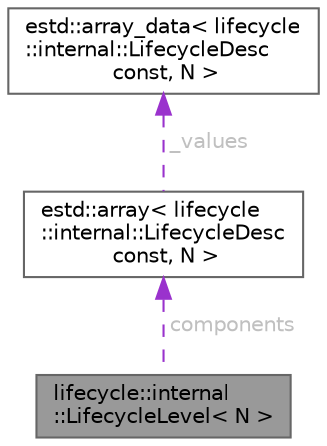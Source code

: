 digraph "lifecycle::internal::LifecycleLevel&lt; N &gt;"
{
 // LATEX_PDF_SIZE
  bgcolor="transparent";
  edge [fontname=Helvetica,fontsize=10,labelfontname=Helvetica,labelfontsize=10];
  node [fontname=Helvetica,fontsize=10,shape=box,height=0.2,width=0.4];
  Node1 [id="Node000001",label="lifecycle::internal\l::LifecycleLevel\< N \>",height=0.2,width=0.4,color="gray40", fillcolor="grey60", style="filled", fontcolor="black",tooltip=" "];
  Node2 -> Node1 [id="edge1_Node000001_Node000002",dir="back",color="darkorchid3",style="dashed",tooltip=" ",label=" components",fontcolor="grey" ];
  Node2 [id="Node000002",label="estd::array\< lifecycle\l::internal::LifecycleDesc\l const, N \>",height=0.2,width=0.4,color="gray40", fillcolor="white", style="filled",URL="$db/d33/classestd_1_1array.html",tooltip=" "];
  Node3 -> Node2 [id="edge2_Node000002_Node000003",dir="back",color="darkorchid3",style="dashed",tooltip=" ",label=" _values",fontcolor="grey" ];
  Node3 [id="Node000003",label="estd::array_data\< lifecycle\l::internal::LifecycleDesc\l const, N \>",height=0.2,width=0.4,color="gray40", fillcolor="white", style="filled",URL="$d9/d5b/structestd_1_1array__data.html",tooltip=" "];
}
